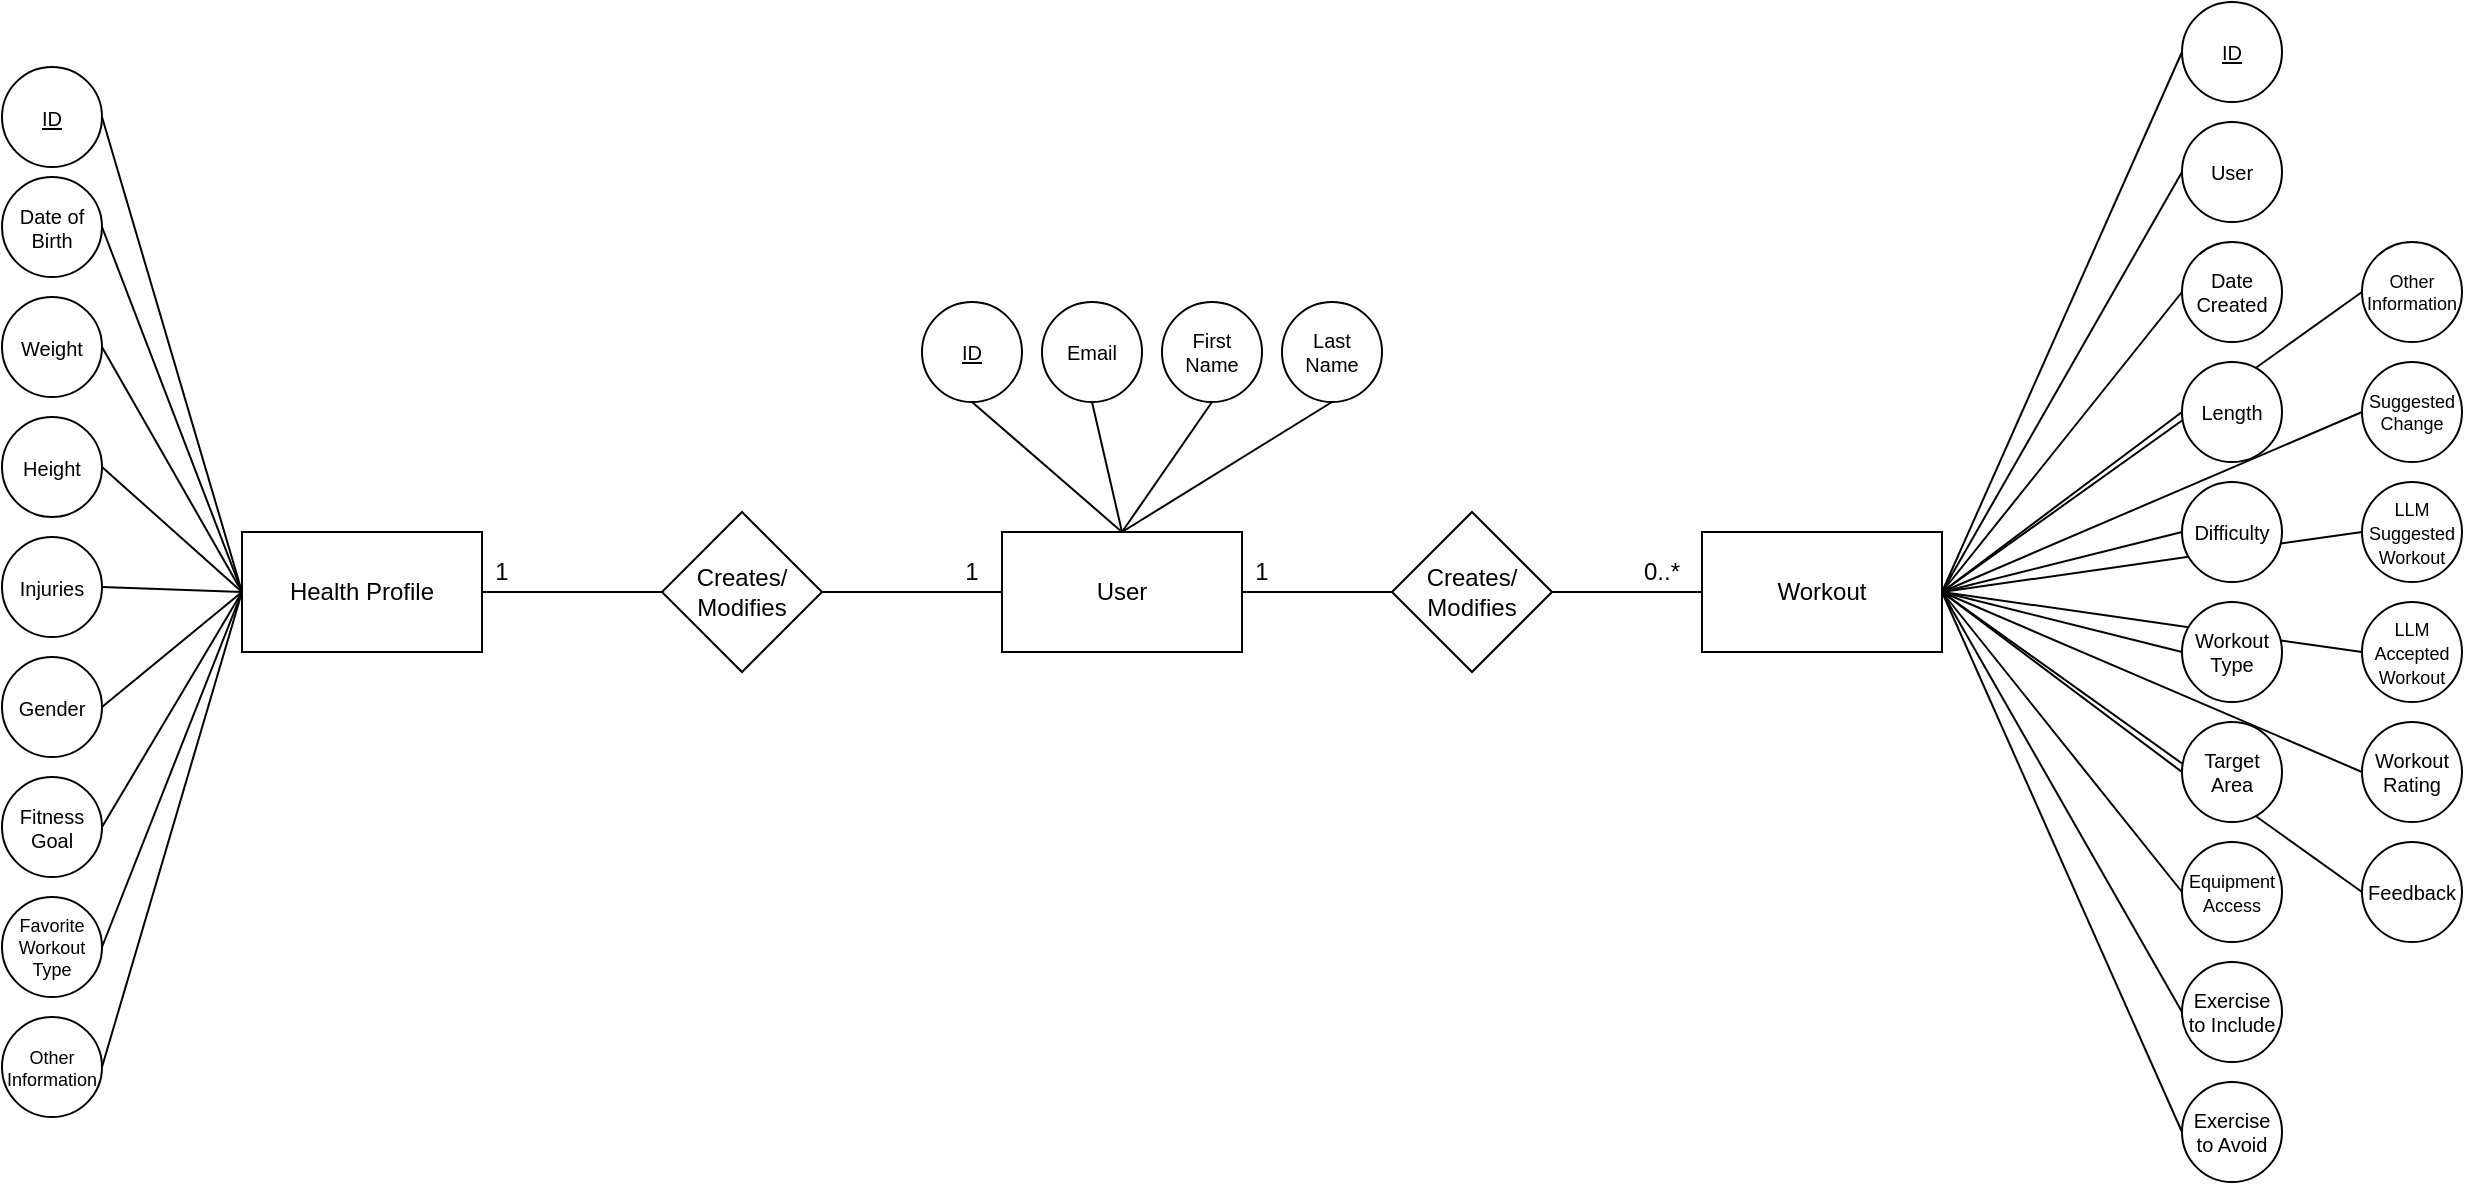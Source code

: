 <mxfile version="24.7.17">
  <diagram name="Page-1" id="BTV8Fuy5DrhqN2SJM399">
    <mxGraphModel dx="2266" dy="818" grid="1" gridSize="10" guides="1" tooltips="1" connect="1" arrows="1" fold="1" page="1" pageScale="1" pageWidth="1400" pageHeight="850" math="0" shadow="0">
      <root>
        <mxCell id="0" />
        <mxCell id="1" parent="0" />
        <mxCell id="6bQv6QJurrnaL64MEYEU-66" value="" style="endArrow=none;html=1;rounded=0;entryX=0;entryY=0.5;entryDx=0;entryDy=0;exitX=1;exitY=0.5;exitDx=0;exitDy=0;" parent="1" source="6bQv6QJurrnaL64MEYEU-4" target="6bQv6QJurrnaL64MEYEU-26" edge="1">
          <mxGeometry width="50" height="50" relative="1" as="geometry">
            <mxPoint x="780" y="480" as="sourcePoint" />
            <mxPoint x="830" y="430" as="targetPoint" />
          </mxGeometry>
        </mxCell>
        <mxCell id="6bQv6QJurrnaL64MEYEU-67" value="" style="endArrow=none;html=1;rounded=0;entryX=0;entryY=0.5;entryDx=0;entryDy=0;exitX=1;exitY=0.5;exitDx=0;exitDy=0;" parent="1" source="6bQv6QJurrnaL64MEYEU-4" target="6bQv6QJurrnaL64MEYEU-27" edge="1">
          <mxGeometry width="50" height="50" relative="1" as="geometry">
            <mxPoint x="790" y="490" as="sourcePoint" />
            <mxPoint x="840" y="440" as="targetPoint" />
          </mxGeometry>
        </mxCell>
        <mxCell id="6bQv6QJurrnaL64MEYEU-68" value="" style="endArrow=none;html=1;rounded=0;entryX=0;entryY=0.5;entryDx=0;entryDy=0;exitX=1;exitY=0.5;exitDx=0;exitDy=0;" parent="1" source="6bQv6QJurrnaL64MEYEU-4" target="6bQv6QJurrnaL64MEYEU-28" edge="1">
          <mxGeometry width="50" height="50" relative="1" as="geometry">
            <mxPoint x="800" y="500" as="sourcePoint" />
            <mxPoint x="850" y="450" as="targetPoint" />
          </mxGeometry>
        </mxCell>
        <mxCell id="_VrucNN7PK-HNZGv7wOJ-13" value="" style="endArrow=none;html=1;rounded=0;entryX=1;entryY=0.5;entryDx=0;entryDy=0;exitX=0;exitY=0.5;exitDx=0;exitDy=0;" edge="1" parent="1" source="_VrucNN7PK-HNZGv7wOJ-12" target="6bQv6QJurrnaL64MEYEU-4">
          <mxGeometry width="50" height="50" relative="1" as="geometry">
            <mxPoint x="1090" y="710" as="sourcePoint" />
            <mxPoint x="1140" y="660" as="targetPoint" />
          </mxGeometry>
        </mxCell>
        <mxCell id="_VrucNN7PK-HNZGv7wOJ-14" value="" style="endArrow=none;html=1;rounded=0;entryX=0;entryY=0.5;entryDx=0;entryDy=0;exitX=1;exitY=0.5;exitDx=0;exitDy=0;" edge="1" parent="1" source="6bQv6QJurrnaL64MEYEU-4" target="6bQv6QJurrnaL64MEYEU-25">
          <mxGeometry width="50" height="50" relative="1" as="geometry">
            <mxPoint x="1090" y="710" as="sourcePoint" />
            <mxPoint x="1140" y="660" as="targetPoint" />
          </mxGeometry>
        </mxCell>
        <mxCell id="_VrucNN7PK-HNZGv7wOJ-15" value="" style="endArrow=none;html=1;rounded=0;entryX=0;entryY=0.5;entryDx=0;entryDy=0;exitX=1;exitY=0.5;exitDx=0;exitDy=0;" edge="1" parent="1" source="6bQv6QJurrnaL64MEYEU-4" target="6bQv6QJurrnaL64MEYEU-24">
          <mxGeometry width="50" height="50" relative="1" as="geometry">
            <mxPoint x="1090" y="710" as="sourcePoint" />
            <mxPoint x="1140" y="660" as="targetPoint" />
          </mxGeometry>
        </mxCell>
        <mxCell id="6bQv6QJurrnaL64MEYEU-1" value="User" style="rounded=0;whiteSpace=wrap;html=1;" parent="1" vertex="1">
          <mxGeometry x="530" y="430" width="120" height="60" as="geometry" />
        </mxCell>
        <mxCell id="6bQv6QJurrnaL64MEYEU-4" value="Workout" style="rounded=0;whiteSpace=wrap;html=1;" parent="1" vertex="1">
          <mxGeometry x="880" y="430" width="120" height="60" as="geometry" />
        </mxCell>
        <mxCell id="6bQv6QJurrnaL64MEYEU-5" value="ID" style="ellipse;whiteSpace=wrap;html=1;aspect=fixed;fontSize=10;fontStyle=4" parent="1" vertex="1">
          <mxGeometry x="490" y="315" width="50" height="50" as="geometry" />
        </mxCell>
        <mxCell id="6bQv6QJurrnaL64MEYEU-7" value="Height" style="ellipse;whiteSpace=wrap;html=1;aspect=fixed;fontSize=10;fontStyle=0" parent="1" vertex="1">
          <mxGeometry x="30" y="372.5" width="50" height="50" as="geometry" />
        </mxCell>
        <mxCell id="6bQv6QJurrnaL64MEYEU-8" value="Date of Birth" style="ellipse;whiteSpace=wrap;html=1;aspect=fixed;fontSize=10;fontStyle=0" parent="1" vertex="1">
          <mxGeometry x="30" y="252.5" width="50" height="50" as="geometry" />
        </mxCell>
        <mxCell id="6bQv6QJurrnaL64MEYEU-10" value="Last Name" style="ellipse;whiteSpace=wrap;html=1;aspect=fixed;fontSize=10;fontStyle=0" parent="1" vertex="1">
          <mxGeometry x="670" y="315" width="50" height="50" as="geometry" />
        </mxCell>
        <mxCell id="6bQv6QJurrnaL64MEYEU-11" value="First Name" style="ellipse;whiteSpace=wrap;html=1;aspect=fixed;fontSize=10;fontStyle=0" parent="1" vertex="1">
          <mxGeometry x="610" y="315" width="50" height="50" as="geometry" />
        </mxCell>
        <mxCell id="6bQv6QJurrnaL64MEYEU-13" value="Email" style="ellipse;whiteSpace=wrap;html=1;aspect=fixed;fontSize=10;fontStyle=0" parent="1" vertex="1">
          <mxGeometry x="550" y="315" width="50" height="50" as="geometry" />
        </mxCell>
        <mxCell id="6bQv6QJurrnaL64MEYEU-16" value="Other Information" style="ellipse;whiteSpace=wrap;html=1;aspect=fixed;fontSize=9;fontStyle=0" parent="1" vertex="1">
          <mxGeometry x="30" y="672.5" width="50" height="50" as="geometry" />
        </mxCell>
        <mxCell id="6bQv6QJurrnaL64MEYEU-17" value="Injuries" style="ellipse;whiteSpace=wrap;html=1;aspect=fixed;fontSize=10;fontStyle=0" parent="1" vertex="1">
          <mxGeometry x="30" y="432.5" width="50" height="50" as="geometry" />
        </mxCell>
        <mxCell id="6bQv6QJurrnaL64MEYEU-18" value="&lt;font style=&quot;font-size: 10px;&quot;&gt;Gender&lt;/font&gt;" style="ellipse;whiteSpace=wrap;html=1;aspect=fixed;fontSize=9;fontStyle=0" parent="1" vertex="1">
          <mxGeometry x="30" y="492.5" width="50" height="50" as="geometry" />
        </mxCell>
        <mxCell id="6bQv6QJurrnaL64MEYEU-19" value="Fitness Goal" style="ellipse;whiteSpace=wrap;html=1;aspect=fixed;fontSize=10;fontStyle=0" parent="1" vertex="1">
          <mxGeometry x="30" y="552.5" width="50" height="50" as="geometry" />
        </mxCell>
        <mxCell id="6bQv6QJurrnaL64MEYEU-20" value="Favorite Workout Type" style="ellipse;whiteSpace=wrap;html=1;aspect=fixed;fontSize=9;fontStyle=0" parent="1" vertex="1">
          <mxGeometry x="30" y="612.5" width="50" height="50" as="geometry" />
        </mxCell>
        <mxCell id="6bQv6QJurrnaL64MEYEU-21" value="Weight" style="ellipse;whiteSpace=wrap;html=1;aspect=fixed;fontSize=10;fontStyle=0" parent="1" vertex="1">
          <mxGeometry x="30" y="312.5" width="50" height="50" as="geometry" />
        </mxCell>
        <mxCell id="6bQv6QJurrnaL64MEYEU-22" value="Date Created" style="ellipse;whiteSpace=wrap;html=1;aspect=fixed;fontSize=10;fontStyle=0" parent="1" vertex="1">
          <mxGeometry x="1120" y="285" width="50" height="50" as="geometry" />
        </mxCell>
        <mxCell id="6bQv6QJurrnaL64MEYEU-24" value="Feedback" style="ellipse;whiteSpace=wrap;html=1;aspect=fixed;fontSize=10;fontStyle=0" parent="1" vertex="1">
          <mxGeometry x="1210" y="585" width="50" height="50" as="geometry" />
        </mxCell>
        <mxCell id="6bQv6QJurrnaL64MEYEU-25" value="Workout Rating" style="ellipse;whiteSpace=wrap;html=1;aspect=fixed;fontSize=10;fontStyle=0" parent="1" vertex="1">
          <mxGeometry x="1210" y="525" width="50" height="50" as="geometry" />
        </mxCell>
        <mxCell id="6bQv6QJurrnaL64MEYEU-26" value="&lt;font style=&quot;font-size: 9px;&quot;&gt;LLM Suggested Workout&lt;/font&gt;" style="ellipse;whiteSpace=wrap;html=1;aspect=fixed;fontSize=10;fontStyle=0" parent="1" vertex="1">
          <mxGeometry x="1210" y="405" width="50" height="50" as="geometry" />
        </mxCell>
        <mxCell id="6bQv6QJurrnaL64MEYEU-27" value="Suggested Change" style="ellipse;whiteSpace=wrap;html=1;aspect=fixed;fontSize=9;fontStyle=0" parent="1" vertex="1">
          <mxGeometry x="1210" y="345" width="50" height="50" as="geometry" />
        </mxCell>
        <mxCell id="6bQv6QJurrnaL64MEYEU-28" value="Other Information" style="ellipse;whiteSpace=wrap;html=1;aspect=fixed;fontSize=9;fontStyle=0" parent="1" vertex="1">
          <mxGeometry x="1210" y="285" width="50" height="50" as="geometry" />
        </mxCell>
        <mxCell id="6bQv6QJurrnaL64MEYEU-29" value="Exercise to Avoid" style="ellipse;whiteSpace=wrap;html=1;aspect=fixed;fontSize=10;fontStyle=0" parent="1" vertex="1">
          <mxGeometry x="1120" y="705" width="50" height="50" as="geometry" />
        </mxCell>
        <mxCell id="6bQv6QJurrnaL64MEYEU-30" value="Exercise to Include" style="ellipse;whiteSpace=wrap;html=1;aspect=fixed;fontSize=10;fontStyle=0" parent="1" vertex="1">
          <mxGeometry x="1120" y="645" width="50" height="50" as="geometry" />
        </mxCell>
        <mxCell id="6bQv6QJurrnaL64MEYEU-31" value="Target Area" style="ellipse;whiteSpace=wrap;html=1;aspect=fixed;fontSize=10;fontStyle=0" parent="1" vertex="1">
          <mxGeometry x="1120" y="525" width="50" height="50" as="geometry" />
        </mxCell>
        <mxCell id="6bQv6QJurrnaL64MEYEU-32" value="Workout Type" style="ellipse;whiteSpace=wrap;html=1;aspect=fixed;fontSize=10;fontStyle=0" parent="1" vertex="1">
          <mxGeometry x="1120" y="465" width="50" height="50" as="geometry" />
        </mxCell>
        <mxCell id="6bQv6QJurrnaL64MEYEU-33" value="Difficulty" style="ellipse;whiteSpace=wrap;html=1;aspect=fixed;fontSize=10;fontStyle=0" parent="1" vertex="1">
          <mxGeometry x="1120" y="405" width="50" height="50" as="geometry" />
        </mxCell>
        <mxCell id="6bQv6QJurrnaL64MEYEU-34" value="Length" style="ellipse;whiteSpace=wrap;html=1;aspect=fixed;fontSize=10;fontStyle=0" parent="1" vertex="1">
          <mxGeometry x="1120" y="345" width="50" height="50" as="geometry" />
        </mxCell>
        <mxCell id="6bQv6QJurrnaL64MEYEU-35" value="ID" style="ellipse;whiteSpace=wrap;html=1;aspect=fixed;fontSize=10;fontStyle=4" parent="1" vertex="1">
          <mxGeometry x="1120" y="165" width="50" height="50" as="geometry" />
        </mxCell>
        <mxCell id="6bQv6QJurrnaL64MEYEU-38" value="Creates/ Modifies" style="rhombus;whiteSpace=wrap;html=1;" parent="1" vertex="1">
          <mxGeometry x="725" y="420" width="80" height="80" as="geometry" />
        </mxCell>
        <mxCell id="6bQv6QJurrnaL64MEYEU-44" value="" style="endArrow=none;html=1;rounded=0;entryX=0;entryY=0.5;entryDx=0;entryDy=0;exitX=1;exitY=0.5;exitDx=0;exitDy=0;" parent="1" source="6bQv6QJurrnaL64MEYEU-1" target="6bQv6QJurrnaL64MEYEU-38" edge="1">
          <mxGeometry width="50" height="50" relative="1" as="geometry">
            <mxPoint x="870" y="485" as="sourcePoint" />
            <mxPoint x="920" y="435" as="targetPoint" />
          </mxGeometry>
        </mxCell>
        <mxCell id="6bQv6QJurrnaL64MEYEU-45" value="" style="endArrow=none;html=1;rounded=0;entryX=1;entryY=0.5;entryDx=0;entryDy=0;exitX=0;exitY=0.5;exitDx=0;exitDy=0;" parent="1" source="6bQv6QJurrnaL64MEYEU-4" target="6bQv6QJurrnaL64MEYEU-38" edge="1">
          <mxGeometry width="50" height="50" relative="1" as="geometry">
            <mxPoint x="870" y="485" as="sourcePoint" />
            <mxPoint x="920" y="435" as="targetPoint" />
          </mxGeometry>
        </mxCell>
        <mxCell id="6bQv6QJurrnaL64MEYEU-48" value="" style="endArrow=none;html=1;rounded=0;entryX=0;entryY=0.5;entryDx=0;entryDy=0;exitX=1;exitY=0.5;exitDx=0;exitDy=0;" parent="1" source="6bQv6QJurrnaL64MEYEU-8" target="_VrucNN7PK-HNZGv7wOJ-1" edge="1">
          <mxGeometry width="50" height="50" relative="1" as="geometry">
            <mxPoint x="290" y="240" as="sourcePoint" />
            <mxPoint x="270" y="295" as="targetPoint" />
          </mxGeometry>
        </mxCell>
        <mxCell id="6bQv6QJurrnaL64MEYEU-49" value="" style="endArrow=none;html=1;rounded=0;exitX=1;exitY=0.5;exitDx=0;exitDy=0;entryX=0;entryY=0.5;entryDx=0;entryDy=0;" parent="1" source="6bQv6QJurrnaL64MEYEU-21" edge="1" target="_VrucNN7PK-HNZGv7wOJ-1">
          <mxGeometry width="50" height="50" relative="1" as="geometry">
            <mxPoint x="40" y="630" as="sourcePoint" />
            <mxPoint x="270" y="290" as="targetPoint" />
          </mxGeometry>
        </mxCell>
        <mxCell id="6bQv6QJurrnaL64MEYEU-50" value="" style="endArrow=none;html=1;rounded=0;exitX=1;exitY=0.5;exitDx=0;exitDy=0;entryX=0;entryY=0.5;entryDx=0;entryDy=0;" parent="1" source="6bQv6QJurrnaL64MEYEU-7" edge="1" target="_VrucNN7PK-HNZGv7wOJ-1">
          <mxGeometry width="50" height="50" relative="1" as="geometry">
            <mxPoint x="50" y="640" as="sourcePoint" />
            <mxPoint x="270" y="290" as="targetPoint" />
          </mxGeometry>
        </mxCell>
        <mxCell id="6bQv6QJurrnaL64MEYEU-51" value="" style="endArrow=none;html=1;rounded=0;entryX=0;entryY=0.5;entryDx=0;entryDy=0;exitX=1;exitY=0.5;exitDx=0;exitDy=0;" parent="1" source="6bQv6QJurrnaL64MEYEU-17" target="_VrucNN7PK-HNZGv7wOJ-1" edge="1">
          <mxGeometry width="50" height="50" relative="1" as="geometry">
            <mxPoint x="60" y="650" as="sourcePoint" />
            <mxPoint x="270" y="295" as="targetPoint" />
          </mxGeometry>
        </mxCell>
        <mxCell id="6bQv6QJurrnaL64MEYEU-52" value="" style="endArrow=none;html=1;rounded=0;entryX=0;entryY=0.5;entryDx=0;entryDy=0;exitX=1;exitY=0.5;exitDx=0;exitDy=0;" parent="1" source="6bQv6QJurrnaL64MEYEU-18" target="_VrucNN7PK-HNZGv7wOJ-1" edge="1">
          <mxGeometry width="50" height="50" relative="1" as="geometry">
            <mxPoint x="70" y="660" as="sourcePoint" />
            <mxPoint x="270" y="295" as="targetPoint" />
          </mxGeometry>
        </mxCell>
        <mxCell id="6bQv6QJurrnaL64MEYEU-53" value="" style="endArrow=none;html=1;rounded=0;entryX=0;entryY=0.5;entryDx=0;entryDy=0;exitX=1;exitY=0.5;exitDx=0;exitDy=0;" parent="1" source="6bQv6QJurrnaL64MEYEU-19" target="_VrucNN7PK-HNZGv7wOJ-1" edge="1">
          <mxGeometry width="50" height="50" relative="1" as="geometry">
            <mxPoint x="80" y="670" as="sourcePoint" />
            <mxPoint x="270" y="295" as="targetPoint" />
          </mxGeometry>
        </mxCell>
        <mxCell id="6bQv6QJurrnaL64MEYEU-54" value="" style="endArrow=none;html=1;rounded=0;entryX=0;entryY=0.5;entryDx=0;entryDy=0;exitX=1;exitY=0.5;exitDx=0;exitDy=0;" parent="1" source="6bQv6QJurrnaL64MEYEU-20" target="_VrucNN7PK-HNZGv7wOJ-1" edge="1">
          <mxGeometry width="50" height="50" relative="1" as="geometry">
            <mxPoint x="90" y="680" as="sourcePoint" />
            <mxPoint x="270" y="295" as="targetPoint" />
          </mxGeometry>
        </mxCell>
        <mxCell id="6bQv6QJurrnaL64MEYEU-55" value="" style="endArrow=none;html=1;rounded=0;entryX=0;entryY=0.5;entryDx=0;entryDy=0;exitX=1;exitY=0.5;exitDx=0;exitDy=0;" parent="1" source="6bQv6QJurrnaL64MEYEU-16" target="_VrucNN7PK-HNZGv7wOJ-1" edge="1">
          <mxGeometry width="50" height="50" relative="1" as="geometry">
            <mxPoint x="100" y="690" as="sourcePoint" />
            <mxPoint x="270" y="295" as="targetPoint" />
          </mxGeometry>
        </mxCell>
        <mxCell id="6bQv6QJurrnaL64MEYEU-56" value="" style="endArrow=none;html=1;rounded=0;entryX=0.5;entryY=1;entryDx=0;entryDy=0;exitX=0.5;exitY=0;exitDx=0;exitDy=0;" parent="1" source="6bQv6QJurrnaL64MEYEU-1" target="6bQv6QJurrnaL64MEYEU-5" edge="1">
          <mxGeometry width="50" height="50" relative="1" as="geometry">
            <mxPoint x="30" y="705" as="sourcePoint" />
            <mxPoint x="80" y="655" as="targetPoint" />
          </mxGeometry>
        </mxCell>
        <mxCell id="6bQv6QJurrnaL64MEYEU-57" value="" style="endArrow=none;html=1;rounded=0;entryX=0.5;entryY=1;entryDx=0;entryDy=0;exitX=0.5;exitY=0;exitDx=0;exitDy=0;" parent="1" source="6bQv6QJurrnaL64MEYEU-1" target="6bQv6QJurrnaL64MEYEU-13" edge="1">
          <mxGeometry width="50" height="50" relative="1" as="geometry">
            <mxPoint x="40" y="715" as="sourcePoint" />
            <mxPoint x="90" y="665" as="targetPoint" />
          </mxGeometry>
        </mxCell>
        <mxCell id="6bQv6QJurrnaL64MEYEU-60" value="" style="endArrow=none;html=1;rounded=0;entryX=0.5;entryY=1;entryDx=0;entryDy=0;exitX=0.5;exitY=0;exitDx=0;exitDy=0;" parent="1" source="6bQv6QJurrnaL64MEYEU-1" target="6bQv6QJurrnaL64MEYEU-11" edge="1">
          <mxGeometry width="50" height="50" relative="1" as="geometry">
            <mxPoint x="70" y="745" as="sourcePoint" />
            <mxPoint x="120" y="695" as="targetPoint" />
          </mxGeometry>
        </mxCell>
        <mxCell id="6bQv6QJurrnaL64MEYEU-61" value="" style="endArrow=none;html=1;rounded=0;entryX=0;entryY=0.5;entryDx=0;entryDy=0;exitX=1;exitY=0.5;exitDx=0;exitDy=0;" parent="1" source="6bQv6QJurrnaL64MEYEU-4" target="6bQv6QJurrnaL64MEYEU-34" edge="1">
          <mxGeometry width="50" height="50" relative="1" as="geometry">
            <mxPoint x="780" y="480" as="sourcePoint" />
            <mxPoint x="830" y="430" as="targetPoint" />
          </mxGeometry>
        </mxCell>
        <mxCell id="6bQv6QJurrnaL64MEYEU-62" value="" style="endArrow=none;html=1;rounded=0;entryX=0;entryY=0.5;entryDx=0;entryDy=0;exitX=1;exitY=0.5;exitDx=0;exitDy=0;" parent="1" source="6bQv6QJurrnaL64MEYEU-4" target="6bQv6QJurrnaL64MEYEU-35" edge="1">
          <mxGeometry width="50" height="50" relative="1" as="geometry">
            <mxPoint x="780" y="480" as="sourcePoint" />
            <mxPoint x="830" y="430" as="targetPoint" />
          </mxGeometry>
        </mxCell>
        <mxCell id="6bQv6QJurrnaL64MEYEU-64" value="" style="endArrow=none;html=1;rounded=0;entryX=0.5;entryY=1;entryDx=0;entryDy=0;exitX=0.5;exitY=0;exitDx=0;exitDy=0;" parent="1" source="6bQv6QJurrnaL64MEYEU-1" target="6bQv6QJurrnaL64MEYEU-10" edge="1">
          <mxGeometry width="50" height="50" relative="1" as="geometry">
            <mxPoint x="720" y="520" as="sourcePoint" />
            <mxPoint x="770" y="470" as="targetPoint" />
          </mxGeometry>
        </mxCell>
        <mxCell id="6bQv6QJurrnaL64MEYEU-69" value="" style="endArrow=none;html=1;rounded=0;entryX=0;entryY=0.5;entryDx=0;entryDy=0;exitX=1;exitY=0.5;exitDx=0;exitDy=0;" parent="1" source="6bQv6QJurrnaL64MEYEU-4" target="6bQv6QJurrnaL64MEYEU-29" edge="1">
          <mxGeometry width="50" height="50" relative="1" as="geometry">
            <mxPoint x="810" y="510" as="sourcePoint" />
            <mxPoint x="860" y="460" as="targetPoint" />
          </mxGeometry>
        </mxCell>
        <mxCell id="6bQv6QJurrnaL64MEYEU-70" value="" style="endArrow=none;html=1;rounded=0;entryX=0;entryY=0.5;entryDx=0;entryDy=0;exitX=1;exitY=0.5;exitDx=0;exitDy=0;" parent="1" source="6bQv6QJurrnaL64MEYEU-4" target="6bQv6QJurrnaL64MEYEU-30" edge="1">
          <mxGeometry width="50" height="50" relative="1" as="geometry">
            <mxPoint x="820" y="520" as="sourcePoint" />
            <mxPoint x="870" y="470" as="targetPoint" />
          </mxGeometry>
        </mxCell>
        <mxCell id="6bQv6QJurrnaL64MEYEU-71" value="" style="endArrow=none;html=1;rounded=0;entryX=0;entryY=0.5;entryDx=0;entryDy=0;exitX=1;exitY=0.5;exitDx=0;exitDy=0;" parent="1" source="6bQv6QJurrnaL64MEYEU-4" target="6bQv6QJurrnaL64MEYEU-31" edge="1">
          <mxGeometry width="50" height="50" relative="1" as="geometry">
            <mxPoint x="830" y="530" as="sourcePoint" />
            <mxPoint x="880" y="480" as="targetPoint" />
          </mxGeometry>
        </mxCell>
        <mxCell id="6bQv6QJurrnaL64MEYEU-72" value="" style="endArrow=none;html=1;rounded=0;entryX=0;entryY=0.5;entryDx=0;entryDy=0;exitX=1;exitY=0.5;exitDx=0;exitDy=0;" parent="1" source="6bQv6QJurrnaL64MEYEU-4" target="6bQv6QJurrnaL64MEYEU-32" edge="1">
          <mxGeometry width="50" height="50" relative="1" as="geometry">
            <mxPoint x="840" y="540" as="sourcePoint" />
            <mxPoint x="890" y="490" as="targetPoint" />
          </mxGeometry>
        </mxCell>
        <mxCell id="6bQv6QJurrnaL64MEYEU-73" value="" style="endArrow=none;html=1;rounded=0;entryX=0;entryY=0.5;entryDx=0;entryDy=0;exitX=1;exitY=0.5;exitDx=0;exitDy=0;" parent="1" source="6bQv6QJurrnaL64MEYEU-4" target="6bQv6QJurrnaL64MEYEU-33" edge="1">
          <mxGeometry width="50" height="50" relative="1" as="geometry">
            <mxPoint x="850" y="550" as="sourcePoint" />
            <mxPoint x="900" y="500" as="targetPoint" />
          </mxGeometry>
        </mxCell>
        <mxCell id="_VrucNN7PK-HNZGv7wOJ-1" value="Health Profile" style="rounded=0;whiteSpace=wrap;html=1;" vertex="1" parent="1">
          <mxGeometry x="150" y="430" width="120" height="60" as="geometry" />
        </mxCell>
        <mxCell id="_VrucNN7PK-HNZGv7wOJ-2" value="Creates/ Modifies" style="rhombus;whiteSpace=wrap;html=1;" vertex="1" parent="1">
          <mxGeometry x="360" y="420" width="80" height="80" as="geometry" />
        </mxCell>
        <mxCell id="_VrucNN7PK-HNZGv7wOJ-3" value="" style="endArrow=none;html=1;rounded=0;entryX=0;entryY=0.5;entryDx=0;entryDy=0;" edge="1" parent="1" source="_VrucNN7PK-HNZGv7wOJ-2" target="6bQv6QJurrnaL64MEYEU-1">
          <mxGeometry width="50" height="50" relative="1" as="geometry">
            <mxPoint x="470" y="565" as="sourcePoint" />
            <mxPoint x="520" y="515" as="targetPoint" />
          </mxGeometry>
        </mxCell>
        <mxCell id="_VrucNN7PK-HNZGv7wOJ-4" value="" style="endArrow=none;html=1;rounded=0;entryX=0;entryY=0.5;entryDx=0;entryDy=0;exitX=1;exitY=0.5;exitDx=0;exitDy=0;" edge="1" parent="1" source="_VrucNN7PK-HNZGv7wOJ-1" target="_VrucNN7PK-HNZGv7wOJ-2">
          <mxGeometry width="50" height="50" relative="1" as="geometry">
            <mxPoint x="360" y="605" as="sourcePoint" />
            <mxPoint x="410" y="555" as="targetPoint" />
          </mxGeometry>
        </mxCell>
        <mxCell id="_VrucNN7PK-HNZGv7wOJ-5" value="" style="endArrow=none;html=1;rounded=0;exitX=1;exitY=0.5;exitDx=0;exitDy=0;entryX=0;entryY=0.5;entryDx=0;entryDy=0;" edge="1" parent="1" source="_VrucNN7PK-HNZGv7wOJ-6" target="_VrucNN7PK-HNZGv7wOJ-1">
          <mxGeometry width="50" height="50" relative="1" as="geometry">
            <mxPoint x="700" y="640" as="sourcePoint" />
            <mxPoint x="430" y="690" as="targetPoint" />
          </mxGeometry>
        </mxCell>
        <mxCell id="_VrucNN7PK-HNZGv7wOJ-6" value="ID" style="ellipse;whiteSpace=wrap;html=1;aspect=fixed;fontSize=10;fontStyle=4" vertex="1" parent="1">
          <mxGeometry x="30" y="197.5" width="50" height="50" as="geometry" />
        </mxCell>
        <mxCell id="_VrucNN7PK-HNZGv7wOJ-7" value="User" style="ellipse;whiteSpace=wrap;html=1;aspect=fixed;fontSize=10;fontStyle=0" vertex="1" parent="1">
          <mxGeometry x="1120" y="225" width="50" height="50" as="geometry" />
        </mxCell>
        <mxCell id="_VrucNN7PK-HNZGv7wOJ-8" value="" style="endArrow=none;html=1;rounded=0;entryX=0;entryY=0.5;entryDx=0;entryDy=0;exitX=1;exitY=0.5;exitDx=0;exitDy=0;" edge="1" parent="1" source="6bQv6QJurrnaL64MEYEU-4" target="_VrucNN7PK-HNZGv7wOJ-7">
          <mxGeometry width="50" height="50" relative="1" as="geometry">
            <mxPoint x="1090" y="390" as="sourcePoint" />
            <mxPoint x="1140" y="340" as="targetPoint" />
          </mxGeometry>
        </mxCell>
        <mxCell id="_VrucNN7PK-HNZGv7wOJ-9" value="" style="endArrow=none;html=1;rounded=0;entryX=0;entryY=0.5;entryDx=0;entryDy=0;exitX=1;exitY=0.5;exitDx=0;exitDy=0;" edge="1" parent="1" source="6bQv6QJurrnaL64MEYEU-4" target="6bQv6QJurrnaL64MEYEU-22">
          <mxGeometry width="50" height="50" relative="1" as="geometry">
            <mxPoint x="1090" y="390" as="sourcePoint" />
            <mxPoint x="1140" y="340" as="targetPoint" />
          </mxGeometry>
        </mxCell>
        <mxCell id="_VrucNN7PK-HNZGv7wOJ-10" value="&lt;font style=&quot;font-size: 9px;&quot;&gt;Equipment Access&lt;/font&gt;" style="ellipse;whiteSpace=wrap;html=1;aspect=fixed;fontSize=10;fontStyle=0" vertex="1" parent="1">
          <mxGeometry x="1120" y="585" width="50" height="50" as="geometry" />
        </mxCell>
        <mxCell id="_VrucNN7PK-HNZGv7wOJ-11" value="" style="endArrow=none;html=1;rounded=0;entryX=0;entryY=0.5;entryDx=0;entryDy=0;exitX=1;exitY=0.5;exitDx=0;exitDy=0;" edge="1" parent="1" source="6bQv6QJurrnaL64MEYEU-4" target="_VrucNN7PK-HNZGv7wOJ-10">
          <mxGeometry width="50" height="50" relative="1" as="geometry">
            <mxPoint x="1090" y="490" as="sourcePoint" />
            <mxPoint x="1140" y="440" as="targetPoint" />
          </mxGeometry>
        </mxCell>
        <mxCell id="_VrucNN7PK-HNZGv7wOJ-12" value="&lt;font style=&quot;font-size: 9px;&quot;&gt;LLM Accepted Workout&lt;/font&gt;" style="ellipse;whiteSpace=wrap;html=1;aspect=fixed;fontSize=10;fontStyle=0" vertex="1" parent="1">
          <mxGeometry x="1210" y="465" width="50" height="50" as="geometry" />
        </mxCell>
        <mxCell id="_VrucNN7PK-HNZGv7wOJ-16" value="1" style="text;html=1;align=center;verticalAlign=middle;whiteSpace=wrap;rounded=0;" vertex="1" parent="1">
          <mxGeometry x="630" y="435" width="60" height="30" as="geometry" />
        </mxCell>
        <mxCell id="_VrucNN7PK-HNZGv7wOJ-17" value="0..*" style="text;html=1;align=center;verticalAlign=middle;whiteSpace=wrap;rounded=0;" vertex="1" parent="1">
          <mxGeometry x="830" y="435" width="60" height="30" as="geometry" />
        </mxCell>
        <mxCell id="_VrucNN7PK-HNZGv7wOJ-18" value="1" style="text;html=1;align=center;verticalAlign=middle;whiteSpace=wrap;rounded=0;" vertex="1" parent="1">
          <mxGeometry x="485" y="435" width="60" height="30" as="geometry" />
        </mxCell>
        <mxCell id="_VrucNN7PK-HNZGv7wOJ-20" value="1" style="text;html=1;align=center;verticalAlign=middle;whiteSpace=wrap;rounded=0;" vertex="1" parent="1">
          <mxGeometry x="250" y="435" width="60" height="30" as="geometry" />
        </mxCell>
      </root>
    </mxGraphModel>
  </diagram>
</mxfile>
